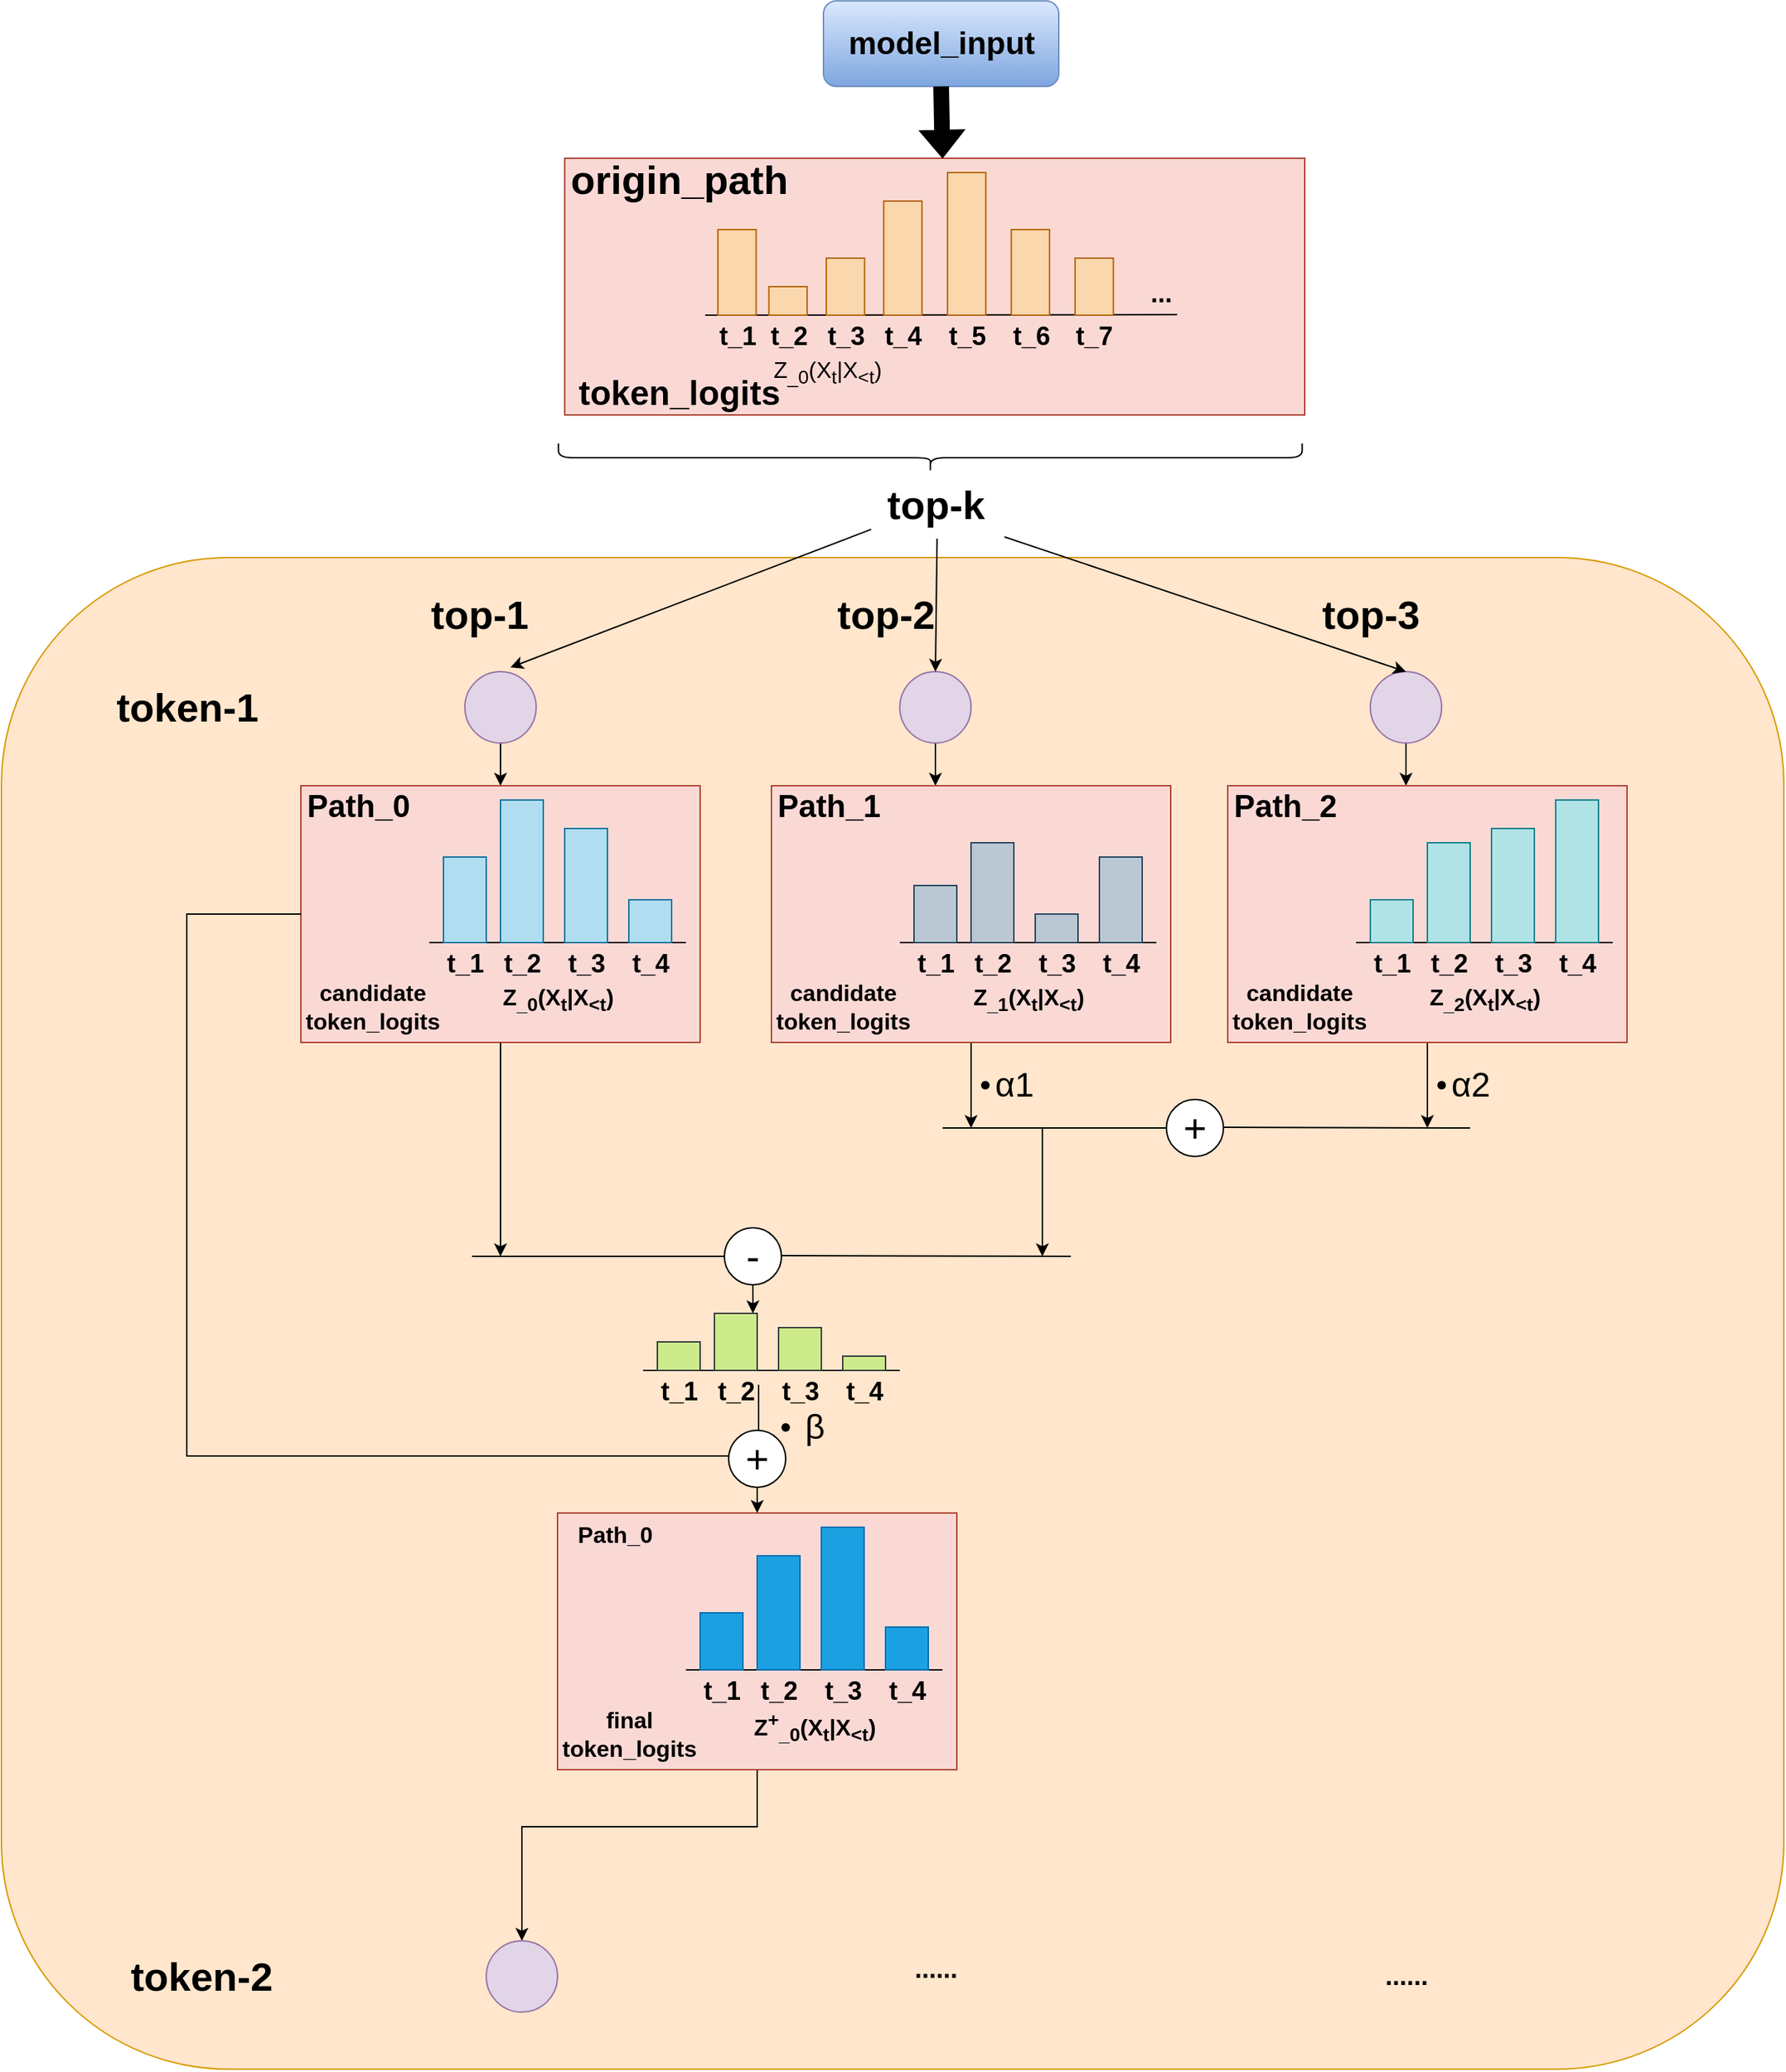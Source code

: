<mxfile version="28.2.5">
  <diagram name="第 1 页" id="mX5azJ5RVqOryZT0z9P2">
    <mxGraphModel dx="2363" dy="1323" grid="1" gridSize="10" guides="1" tooltips="1" connect="1" arrows="1" fold="1" page="1" pageScale="1" pageWidth="827" pageHeight="1169" math="0" shadow="0">
      <root>
        <mxCell id="0" />
        <mxCell id="1" parent="0" />
        <mxCell id="NKk_q9qwWGEqTN7oKwz2-30" value="" style="rounded=1;whiteSpace=wrap;html=1;fillColor=#ffe6cc;strokeColor=#d79b00;" vertex="1" parent="1">
          <mxGeometry x="10" y="400" width="1250" height="1060" as="geometry" />
        </mxCell>
        <mxCell id="NKk_q9qwWGEqTN7oKwz2-157" value="" style="endArrow=classic;html=1;rounded=0;entryX=0.5;entryY=0;entryDx=0;entryDy=0;" edge="1" parent="1" target="NKk_q9qwWGEqTN7oKwz2-158">
          <mxGeometry width="50" height="50" relative="1" as="geometry">
            <mxPoint x="540" y="1240" as="sourcePoint" />
            <mxPoint x="380" y="1360" as="targetPoint" />
            <Array as="points">
              <mxPoint x="540" y="1290" />
              <mxPoint x="375" y="1290" />
              <mxPoint x="375" y="1330" />
            </Array>
          </mxGeometry>
        </mxCell>
        <mxCell id="NKk_q9qwWGEqTN7oKwz2-34" value="" style="edgeStyle=orthogonalEdgeStyle;rounded=0;orthogonalLoop=1;jettySize=auto;html=1;" edge="1" parent="1" source="NKk_q9qwWGEqTN7oKwz2-2" target="NKk_q9qwWGEqTN7oKwz2-31">
          <mxGeometry relative="1" as="geometry" />
        </mxCell>
        <mxCell id="NKk_q9qwWGEqTN7oKwz2-2" value="" style="ellipse;whiteSpace=wrap;html=1;fillColor=#e1d5e7;strokeColor=#9673a6;" vertex="1" parent="1">
          <mxGeometry x="335" y="480" width="50" height="50" as="geometry" />
        </mxCell>
        <mxCell id="NKk_q9qwWGEqTN7oKwz2-35" value="" style="edgeStyle=orthogonalEdgeStyle;rounded=0;orthogonalLoop=1;jettySize=auto;html=1;" edge="1" parent="1" source="NKk_q9qwWGEqTN7oKwz2-16">
          <mxGeometry relative="1" as="geometry">
            <mxPoint x="665" y="560" as="targetPoint" />
          </mxGeometry>
        </mxCell>
        <mxCell id="NKk_q9qwWGEqTN7oKwz2-16" value="" style="ellipse;whiteSpace=wrap;html=1;fillColor=#e1d5e7;strokeColor=#9673a6;" vertex="1" parent="1">
          <mxGeometry x="640" y="480" width="50" height="50" as="geometry" />
        </mxCell>
        <mxCell id="NKk_q9qwWGEqTN7oKwz2-36" value="" style="edgeStyle=orthogonalEdgeStyle;rounded=0;orthogonalLoop=1;jettySize=auto;html=1;" edge="1" parent="1" source="NKk_q9qwWGEqTN7oKwz2-17">
          <mxGeometry relative="1" as="geometry">
            <mxPoint x="995" y="560" as="targetPoint" />
          </mxGeometry>
        </mxCell>
        <mxCell id="NKk_q9qwWGEqTN7oKwz2-17" value="" style="ellipse;whiteSpace=wrap;html=1;fillColor=#e1d5e7;strokeColor=#9673a6;" vertex="1" parent="1">
          <mxGeometry x="970" y="480" width="50" height="50" as="geometry" />
        </mxCell>
        <mxCell id="NKk_q9qwWGEqTN7oKwz2-18" value="" style="shape=curlyBracket;whiteSpace=wrap;html=1;rounded=1;flipH=1;labelPosition=right;verticalLabelPosition=middle;align=left;verticalAlign=middle;rotation=90;" vertex="1" parent="1">
          <mxGeometry x="651.42" y="69.22" width="20" height="521.56" as="geometry" />
        </mxCell>
        <mxCell id="NKk_q9qwWGEqTN7oKwz2-19" value="&lt;font&gt;top-k&lt;/font&gt;" style="text;html=1;align=center;verticalAlign=middle;resizable=0;points=[];autosize=1;strokeColor=none;fillColor=none;fontStyle=1;fontSize=28;" vertex="1" parent="1">
          <mxGeometry x="620" y="338" width="90" height="50" as="geometry" />
        </mxCell>
        <mxCell id="NKk_q9qwWGEqTN7oKwz2-20" value="" style="endArrow=classic;html=1;rounded=0;entryX=0.64;entryY=-0.06;entryDx=0;entryDy=0;entryPerimeter=0;fontStyle=1;fontSize=28;" edge="1" parent="1" source="NKk_q9qwWGEqTN7oKwz2-19" target="NKk_q9qwWGEqTN7oKwz2-2">
          <mxGeometry width="50" height="50" relative="1" as="geometry">
            <mxPoint x="270" y="433" as="sourcePoint" />
            <mxPoint x="320" y="383" as="targetPoint" />
          </mxGeometry>
        </mxCell>
        <mxCell id="NKk_q9qwWGEqTN7oKwz2-21" value="" style="endArrow=classic;html=1;rounded=0;entryX=0.5;entryY=0;entryDx=0;entryDy=0;exitX=0.513;exitY=0.975;exitDx=0;exitDy=0;exitPerimeter=0;fontStyle=1;fontSize=28;" edge="1" parent="1" source="NKk_q9qwWGEqTN7oKwz2-19" target="NKk_q9qwWGEqTN7oKwz2-16">
          <mxGeometry width="50" height="50" relative="1" as="geometry">
            <mxPoint x="570" y="410" as="sourcePoint" />
            <mxPoint x="450" y="484" as="targetPoint" />
          </mxGeometry>
        </mxCell>
        <mxCell id="NKk_q9qwWGEqTN7oKwz2-22" value="" style="endArrow=classic;html=1;rounded=0;entryX=0.5;entryY=0;entryDx=0;entryDy=0;exitX=1.038;exitY=0.95;exitDx=0;exitDy=0;exitPerimeter=0;fontStyle=1;fontSize=28;" edge="1" parent="1" source="NKk_q9qwWGEqTN7oKwz2-19" target="NKk_q9qwWGEqTN7oKwz2-17">
          <mxGeometry width="50" height="50" relative="1" as="geometry">
            <mxPoint x="521" y="390" as="sourcePoint" />
            <mxPoint x="520" y="468" as="targetPoint" />
          </mxGeometry>
        </mxCell>
        <mxCell id="NKk_q9qwWGEqTN7oKwz2-23" value="&lt;font&gt;top-1&lt;/font&gt;" style="text;html=1;align=center;verticalAlign=middle;resizable=0;points=[];autosize=1;strokeColor=none;fillColor=none;fontStyle=1;fontSize=28;" vertex="1" parent="1">
          <mxGeometry x="300" y="415" width="90" height="50" as="geometry" />
        </mxCell>
        <mxCell id="NKk_q9qwWGEqTN7oKwz2-24" value="&lt;font&gt;top-2&lt;/font&gt;" style="text;html=1;align=center;verticalAlign=middle;resizable=0;points=[];autosize=1;strokeColor=none;fillColor=none;fontStyle=1;fontSize=28;" vertex="1" parent="1">
          <mxGeometry x="585" y="415" width="90" height="50" as="geometry" />
        </mxCell>
        <mxCell id="NKk_q9qwWGEqTN7oKwz2-26" value="&lt;font&gt;top-3&lt;/font&gt;" style="text;html=1;align=center;verticalAlign=middle;resizable=0;points=[];autosize=1;strokeColor=none;fillColor=none;fontStyle=1;fontSize=28;" vertex="1" parent="1">
          <mxGeometry x="925" y="415" width="90" height="50" as="geometry" />
        </mxCell>
        <mxCell id="NKk_q9qwWGEqTN7oKwz2-29" value="&lt;font&gt;token-1&lt;/font&gt;" style="text;html=1;align=center;verticalAlign=middle;resizable=0;points=[];autosize=1;strokeColor=none;fillColor=none;fontStyle=1;fontSize=28;" vertex="1" parent="1">
          <mxGeometry x="80" y="480" width="120" height="50" as="geometry" />
        </mxCell>
        <mxCell id="NKk_q9qwWGEqTN7oKwz2-52" value="" style="group" vertex="1" connectable="0" parent="1">
          <mxGeometry x="210" y="560" width="290" height="180" as="geometry" />
        </mxCell>
        <mxCell id="NKk_q9qwWGEqTN7oKwz2-90" style="edgeStyle=orthogonalEdgeStyle;rounded=0;orthogonalLoop=1;jettySize=auto;html=1;exitX=0.5;exitY=1;exitDx=0;exitDy=0;" edge="1" parent="NKk_q9qwWGEqTN7oKwz2-52" source="NKk_q9qwWGEqTN7oKwz2-31">
          <mxGeometry relative="1" as="geometry">
            <mxPoint x="150" y="330" as="targetPoint" />
          </mxGeometry>
        </mxCell>
        <mxCell id="NKk_q9qwWGEqTN7oKwz2-31" value="" style="rounded=0;whiteSpace=wrap;html=1;fillColor=#fad9d5;strokeColor=#ae4132;" vertex="1" parent="NKk_q9qwWGEqTN7oKwz2-52">
          <mxGeometry x="10" width="280" height="180" as="geometry" />
        </mxCell>
        <mxCell id="NKk_q9qwWGEqTN7oKwz2-47" value="&lt;font style=&quot;font-size: 16px;&quot;&gt;&lt;b style=&quot;&quot;&gt;candidate&lt;/b&gt;&lt;/font&gt;&lt;div&gt;&lt;font style=&quot;font-size: 16px;&quot;&gt;&lt;b style=&quot;&quot;&gt;token_logits&lt;/b&gt;&lt;/font&gt;&lt;/div&gt;" style="text;html=1;align=center;verticalAlign=middle;resizable=0;points=[];autosize=1;strokeColor=none;fillColor=none;" vertex="1" parent="NKk_q9qwWGEqTN7oKwz2-52">
          <mxGeometry y="130" width="120" height="50" as="geometry" />
        </mxCell>
        <mxCell id="NKk_q9qwWGEqTN7oKwz2-48" value="&lt;font style=&quot;font-size: 16px;&quot;&gt;&lt;b&gt;Z&lt;sub style=&quot;&quot;&gt;_0&lt;/sub&gt;(X&lt;sub style=&quot;&quot;&gt;t&lt;/sub&gt;|X&lt;sub style=&quot;&quot;&gt;&amp;lt;t&lt;/sub&gt;)&lt;/b&gt;&lt;/font&gt;" style="text;html=1;align=center;verticalAlign=middle;resizable=0;points=[];autosize=1;strokeColor=none;fillColor=none;" vertex="1" parent="NKk_q9qwWGEqTN7oKwz2-52">
          <mxGeometry x="140" y="130" width="100" height="40" as="geometry" />
        </mxCell>
        <mxCell id="NKk_q9qwWGEqTN7oKwz2-51" value="" style="group" vertex="1" connectable="0" parent="NKk_q9qwWGEqTN7oKwz2-52">
          <mxGeometry x="100" y="10" width="180" height="135" as="geometry" />
        </mxCell>
        <mxCell id="NKk_q9qwWGEqTN7oKwz2-37" value="" style="endArrow=none;html=1;rounded=0;movable=1;resizable=1;rotatable=1;deletable=1;editable=1;locked=0;connectable=1;fontSize=18;fontStyle=1" edge="1" parent="NKk_q9qwWGEqTN7oKwz2-51">
          <mxGeometry width="50" height="50" relative="1" as="geometry">
            <mxPoint y="100.03" as="sourcePoint" />
            <mxPoint x="180" y="100" as="targetPoint" />
          </mxGeometry>
        </mxCell>
        <mxCell id="NKk_q9qwWGEqTN7oKwz2-39" value="" style="rounded=0;whiteSpace=wrap;html=1;fillColor=#b1ddf0;strokeColor=#10739e;movable=1;resizable=1;rotatable=1;deletable=1;editable=1;locked=0;connectable=1;" vertex="1" parent="NKk_q9qwWGEqTN7oKwz2-51">
          <mxGeometry x="10" y="40" width="30" height="60" as="geometry" />
        </mxCell>
        <mxCell id="NKk_q9qwWGEqTN7oKwz2-40" value="" style="rounded=0;whiteSpace=wrap;html=1;fillColor=#b1ddf0;strokeColor=#10739e;movable=1;resizable=1;rotatable=1;deletable=1;editable=1;locked=0;connectable=1;" vertex="1" parent="NKk_q9qwWGEqTN7oKwz2-51">
          <mxGeometry x="50" width="30" height="100" as="geometry" />
        </mxCell>
        <mxCell id="NKk_q9qwWGEqTN7oKwz2-41" value="" style="rounded=0;whiteSpace=wrap;html=1;fillColor=#b1ddf0;strokeColor=#10739e;movable=1;resizable=1;rotatable=1;deletable=1;editable=1;locked=0;connectable=1;" vertex="1" parent="NKk_q9qwWGEqTN7oKwz2-51">
          <mxGeometry x="95" y="20" width="30" height="80" as="geometry" />
        </mxCell>
        <mxCell id="NKk_q9qwWGEqTN7oKwz2-42" value="" style="rounded=0;whiteSpace=wrap;html=1;fillColor=#b1ddf0;strokeColor=#10739e;movable=1;resizable=1;rotatable=1;deletable=1;editable=1;locked=0;connectable=1;fontSize=18;fontStyle=1" vertex="1" parent="NKk_q9qwWGEqTN7oKwz2-51">
          <mxGeometry x="140" y="70" width="30" height="30" as="geometry" />
        </mxCell>
        <mxCell id="NKk_q9qwWGEqTN7oKwz2-43" value="t_1" style="text;html=1;align=center;verticalAlign=middle;resizable=1;points=[];autosize=1;strokeColor=none;fillColor=none;movable=1;rotatable=1;deletable=1;editable=1;locked=0;connectable=1;fontSize=18;fontStyle=1" vertex="1" parent="NKk_q9qwWGEqTN7oKwz2-51">
          <mxGeometry y="95" width="50" height="40" as="geometry" />
        </mxCell>
        <mxCell id="NKk_q9qwWGEqTN7oKwz2-44" value="t_2" style="text;html=1;align=center;verticalAlign=middle;resizable=1;points=[];autosize=1;strokeColor=none;fillColor=none;movable=1;rotatable=1;deletable=1;editable=1;locked=0;connectable=1;fontSize=18;fontStyle=1" vertex="1" parent="NKk_q9qwWGEqTN7oKwz2-51">
          <mxGeometry x="40" y="95" width="50" height="40" as="geometry" />
        </mxCell>
        <mxCell id="NKk_q9qwWGEqTN7oKwz2-45" value="t_3" style="text;html=1;align=center;verticalAlign=middle;resizable=1;points=[];autosize=1;strokeColor=none;fillColor=none;movable=1;rotatable=1;deletable=1;editable=1;locked=0;connectable=1;fontSize=18;fontStyle=1" vertex="1" parent="NKk_q9qwWGEqTN7oKwz2-51">
          <mxGeometry x="85" y="95" width="50" height="40" as="geometry" />
        </mxCell>
        <mxCell id="NKk_q9qwWGEqTN7oKwz2-46" value="t_4" style="text;html=1;align=center;verticalAlign=middle;resizable=1;points=[];autosize=1;strokeColor=none;fillColor=none;movable=1;rotatable=1;deletable=1;editable=1;locked=0;connectable=1;fontSize=18;fontStyle=1" vertex="1" parent="NKk_q9qwWGEqTN7oKwz2-51">
          <mxGeometry x="130" y="95" width="50" height="40" as="geometry" />
        </mxCell>
        <mxCell id="NKk_q9qwWGEqTN7oKwz2-81" value="&lt;b&gt;&lt;font&gt;Path_0&lt;/font&gt;&lt;/b&gt;" style="text;html=1;align=center;verticalAlign=middle;resizable=0;points=[];autosize=1;strokeColor=none;fillColor=none;fontSize=22;" vertex="1" parent="NKk_q9qwWGEqTN7oKwz2-52">
          <mxGeometry y="-5" width="100" height="40" as="geometry" />
        </mxCell>
        <mxCell id="NKk_q9qwWGEqTN7oKwz2-53" value="" style="group" vertex="1" connectable="0" parent="1">
          <mxGeometry x="540" y="560" width="290" height="180" as="geometry" />
        </mxCell>
        <mxCell id="NKk_q9qwWGEqTN7oKwz2-88" style="edgeStyle=orthogonalEdgeStyle;rounded=0;orthogonalLoop=1;jettySize=auto;html=1;exitX=0.5;exitY=1;exitDx=0;exitDy=0;" edge="1" parent="NKk_q9qwWGEqTN7oKwz2-53" source="NKk_q9qwWGEqTN7oKwz2-54">
          <mxGeometry relative="1" as="geometry">
            <mxPoint x="150" y="240" as="targetPoint" />
          </mxGeometry>
        </mxCell>
        <mxCell id="NKk_q9qwWGEqTN7oKwz2-54" value="" style="rounded=0;whiteSpace=wrap;html=1;fillColor=#fad9d5;strokeColor=#ae4132;" vertex="1" parent="NKk_q9qwWGEqTN7oKwz2-53">
          <mxGeometry x="10" width="280" height="180" as="geometry" />
        </mxCell>
        <mxCell id="NKk_q9qwWGEqTN7oKwz2-55" value="&lt;font style=&quot;font-size: 16px;&quot;&gt;&lt;b style=&quot;&quot;&gt;candidate&lt;/b&gt;&lt;/font&gt;&lt;div&gt;&lt;font style=&quot;font-size: 16px;&quot;&gt;&lt;b style=&quot;&quot;&gt;token_logits&lt;/b&gt;&lt;/font&gt;&lt;/div&gt;" style="text;html=1;align=center;verticalAlign=middle;resizable=0;points=[];autosize=1;strokeColor=none;fillColor=none;" vertex="1" parent="NKk_q9qwWGEqTN7oKwz2-53">
          <mxGeometry y="130" width="120" height="50" as="geometry" />
        </mxCell>
        <mxCell id="NKk_q9qwWGEqTN7oKwz2-56" value="&lt;font style=&quot;font-size: 16px;&quot;&gt;&lt;b&gt;Z&lt;sub style=&quot;&quot;&gt;_1&lt;/sub&gt;(X&lt;sub style=&quot;&quot;&gt;t&lt;/sub&gt;|X&lt;sub style=&quot;&quot;&gt;&amp;lt;t&lt;/sub&gt;)&lt;/b&gt;&lt;/font&gt;" style="text;html=1;align=center;verticalAlign=middle;resizable=0;points=[];autosize=1;strokeColor=none;fillColor=none;" vertex="1" parent="NKk_q9qwWGEqTN7oKwz2-53">
          <mxGeometry x="140" y="130" width="100" height="40" as="geometry" />
        </mxCell>
        <mxCell id="NKk_q9qwWGEqTN7oKwz2-57" value="" style="group" vertex="1" connectable="0" parent="NKk_q9qwWGEqTN7oKwz2-53">
          <mxGeometry x="100" y="10" width="180" height="135" as="geometry" />
        </mxCell>
        <mxCell id="NKk_q9qwWGEqTN7oKwz2-58" value="" style="endArrow=none;html=1;rounded=0;movable=1;resizable=1;rotatable=1;deletable=1;editable=1;locked=0;connectable=1;fontSize=18;fontStyle=1" edge="1" parent="NKk_q9qwWGEqTN7oKwz2-57">
          <mxGeometry width="50" height="50" relative="1" as="geometry">
            <mxPoint y="100.03" as="sourcePoint" />
            <mxPoint x="180" y="100" as="targetPoint" />
          </mxGeometry>
        </mxCell>
        <mxCell id="NKk_q9qwWGEqTN7oKwz2-59" value="" style="rounded=0;whiteSpace=wrap;html=1;fillColor=#bac8d3;strokeColor=#23445d;movable=1;resizable=1;rotatable=1;deletable=1;editable=1;locked=0;connectable=1;fontSize=18;fontStyle=1" vertex="1" parent="NKk_q9qwWGEqTN7oKwz2-57">
          <mxGeometry x="10" y="60" width="30" height="40" as="geometry" />
        </mxCell>
        <mxCell id="NKk_q9qwWGEqTN7oKwz2-60" value="" style="rounded=0;whiteSpace=wrap;html=1;fillColor=#bac8d3;strokeColor=#23445d;movable=1;resizable=1;rotatable=1;deletable=1;editable=1;locked=0;connectable=1;" vertex="1" parent="NKk_q9qwWGEqTN7oKwz2-57">
          <mxGeometry x="50" y="30" width="30" height="70" as="geometry" />
        </mxCell>
        <mxCell id="NKk_q9qwWGEqTN7oKwz2-61" value="" style="rounded=0;whiteSpace=wrap;html=1;fillColor=#bac8d3;strokeColor=#23445d;movable=1;resizable=1;rotatable=1;deletable=1;editable=1;locked=0;connectable=1;fontSize=18;fontStyle=1" vertex="1" parent="NKk_q9qwWGEqTN7oKwz2-57">
          <mxGeometry x="95" y="80" width="30" height="20" as="geometry" />
        </mxCell>
        <mxCell id="NKk_q9qwWGEqTN7oKwz2-62" value="" style="rounded=0;whiteSpace=wrap;html=1;fillColor=#bac8d3;strokeColor=#23445d;movable=1;resizable=1;rotatable=1;deletable=1;editable=1;locked=0;connectable=1;" vertex="1" parent="NKk_q9qwWGEqTN7oKwz2-57">
          <mxGeometry x="140" y="40" width="30" height="60" as="geometry" />
        </mxCell>
        <mxCell id="NKk_q9qwWGEqTN7oKwz2-63" value="t_1" style="text;html=1;align=center;verticalAlign=middle;resizable=1;points=[];autosize=1;strokeColor=none;fillColor=none;movable=1;rotatable=1;deletable=1;editable=1;locked=0;connectable=1;fontSize=18;fontStyle=1" vertex="1" parent="NKk_q9qwWGEqTN7oKwz2-57">
          <mxGeometry y="95" width="50" height="40" as="geometry" />
        </mxCell>
        <mxCell id="NKk_q9qwWGEqTN7oKwz2-64" value="t_2" style="text;html=1;align=center;verticalAlign=middle;resizable=1;points=[];autosize=1;strokeColor=none;fillColor=none;movable=1;rotatable=1;deletable=1;editable=1;locked=0;connectable=1;fontSize=18;fontStyle=1" vertex="1" parent="NKk_q9qwWGEqTN7oKwz2-57">
          <mxGeometry x="40" y="95" width="50" height="40" as="geometry" />
        </mxCell>
        <mxCell id="NKk_q9qwWGEqTN7oKwz2-65" value="t_3" style="text;html=1;align=center;verticalAlign=middle;resizable=1;points=[];autosize=1;strokeColor=none;fillColor=none;movable=1;rotatable=1;deletable=1;editable=1;locked=0;connectable=1;fontSize=18;fontStyle=1" vertex="1" parent="NKk_q9qwWGEqTN7oKwz2-57">
          <mxGeometry x="85" y="95" width="50" height="40" as="geometry" />
        </mxCell>
        <mxCell id="NKk_q9qwWGEqTN7oKwz2-66" value="t_4" style="text;html=1;align=center;verticalAlign=middle;resizable=1;points=[];autosize=1;strokeColor=none;fillColor=none;movable=1;rotatable=1;deletable=1;editable=1;locked=0;connectable=1;fontSize=18;fontStyle=1" vertex="1" parent="NKk_q9qwWGEqTN7oKwz2-57">
          <mxGeometry x="130" y="95" width="50" height="40" as="geometry" />
        </mxCell>
        <mxCell id="NKk_q9qwWGEqTN7oKwz2-82" value="&lt;span&gt;&lt;b&gt;Path_1&lt;/b&gt;&lt;/span&gt;" style="text;html=1;align=center;verticalAlign=middle;resizable=0;points=[];autosize=1;strokeColor=none;fillColor=none;fontSize=22;" vertex="1" parent="NKk_q9qwWGEqTN7oKwz2-53">
          <mxGeometry y="-5" width="100" height="40" as="geometry" />
        </mxCell>
        <mxCell id="NKk_q9qwWGEqTN7oKwz2-67" value="" style="group" vertex="1" connectable="0" parent="1">
          <mxGeometry x="860" y="560" width="290" height="180" as="geometry" />
        </mxCell>
        <mxCell id="NKk_q9qwWGEqTN7oKwz2-89" style="edgeStyle=orthogonalEdgeStyle;rounded=0;orthogonalLoop=1;jettySize=auto;html=1;exitX=0.5;exitY=1;exitDx=0;exitDy=0;" edge="1" parent="NKk_q9qwWGEqTN7oKwz2-67" source="NKk_q9qwWGEqTN7oKwz2-68">
          <mxGeometry relative="1" as="geometry">
            <mxPoint x="150" y="240" as="targetPoint" />
          </mxGeometry>
        </mxCell>
        <mxCell id="NKk_q9qwWGEqTN7oKwz2-68" value="" style="rounded=0;whiteSpace=wrap;html=1;fillColor=#fad9d5;strokeColor=#ae4132;" vertex="1" parent="NKk_q9qwWGEqTN7oKwz2-67">
          <mxGeometry x="10" width="280" height="180" as="geometry" />
        </mxCell>
        <mxCell id="NKk_q9qwWGEqTN7oKwz2-69" value="&lt;font style=&quot;font-size: 16px;&quot;&gt;&lt;b style=&quot;&quot;&gt;candidate&lt;/b&gt;&lt;/font&gt;&lt;div&gt;&lt;font style=&quot;font-size: 16px;&quot;&gt;&lt;b style=&quot;&quot;&gt;token_logits&lt;/b&gt;&lt;/font&gt;&lt;/div&gt;" style="text;html=1;align=center;verticalAlign=middle;resizable=0;points=[];autosize=1;strokeColor=none;fillColor=none;" vertex="1" parent="NKk_q9qwWGEqTN7oKwz2-67">
          <mxGeometry y="130" width="120" height="50" as="geometry" />
        </mxCell>
        <mxCell id="NKk_q9qwWGEqTN7oKwz2-70" value="&lt;font style=&quot;font-size: 16px;&quot;&gt;&lt;b&gt;Z&lt;sub style=&quot;&quot;&gt;_2&lt;/sub&gt;(X&lt;sub style=&quot;&quot;&gt;t&lt;/sub&gt;|X&lt;sub style=&quot;&quot;&gt;&amp;lt;t&lt;/sub&gt;)&lt;/b&gt;&lt;/font&gt;" style="text;html=1;align=center;verticalAlign=middle;resizable=0;points=[];autosize=1;strokeColor=none;fillColor=none;" vertex="1" parent="NKk_q9qwWGEqTN7oKwz2-67">
          <mxGeometry x="140" y="130" width="100" height="40" as="geometry" />
        </mxCell>
        <mxCell id="NKk_q9qwWGEqTN7oKwz2-71" value="" style="group" vertex="1" connectable="0" parent="NKk_q9qwWGEqTN7oKwz2-67">
          <mxGeometry x="100" y="10" width="180" height="135" as="geometry" />
        </mxCell>
        <mxCell id="NKk_q9qwWGEqTN7oKwz2-72" value="" style="endArrow=none;html=1;rounded=0;movable=1;resizable=1;rotatable=1;deletable=1;editable=1;locked=0;connectable=1;fontSize=18;fontStyle=1" edge="1" parent="NKk_q9qwWGEqTN7oKwz2-71">
          <mxGeometry width="50" height="50" relative="1" as="geometry">
            <mxPoint y="100.03" as="sourcePoint" />
            <mxPoint x="180" y="100" as="targetPoint" />
          </mxGeometry>
        </mxCell>
        <mxCell id="NKk_q9qwWGEqTN7oKwz2-73" value="" style="rounded=0;whiteSpace=wrap;html=1;fillColor=#b0e3e6;strokeColor=#0e8088;movable=1;resizable=1;rotatable=1;deletable=1;editable=1;locked=0;connectable=1;fontSize=18;fontStyle=1" vertex="1" parent="NKk_q9qwWGEqTN7oKwz2-71">
          <mxGeometry x="10" y="70" width="30" height="30" as="geometry" />
        </mxCell>
        <mxCell id="NKk_q9qwWGEqTN7oKwz2-74" value="" style="rounded=0;whiteSpace=wrap;html=1;fillColor=#b0e3e6;strokeColor=#0e8088;movable=1;resizable=1;rotatable=1;deletable=1;editable=1;locked=0;connectable=1;" vertex="1" parent="NKk_q9qwWGEqTN7oKwz2-71">
          <mxGeometry x="50" y="30" width="30" height="70" as="geometry" />
        </mxCell>
        <mxCell id="NKk_q9qwWGEqTN7oKwz2-75" value="" style="rounded=0;whiteSpace=wrap;html=1;fillColor=#b0e3e6;strokeColor=#0e8088;movable=1;resizable=1;rotatable=1;deletable=1;editable=1;locked=0;connectable=1;" vertex="1" parent="NKk_q9qwWGEqTN7oKwz2-71">
          <mxGeometry x="95" y="20" width="30" height="80" as="geometry" />
        </mxCell>
        <mxCell id="NKk_q9qwWGEqTN7oKwz2-76" value="" style="rounded=0;whiteSpace=wrap;html=1;fillColor=#b0e3e6;strokeColor=#0e8088;movable=1;resizable=1;rotatable=1;deletable=1;editable=1;locked=0;connectable=1;" vertex="1" parent="NKk_q9qwWGEqTN7oKwz2-71">
          <mxGeometry x="140" width="30" height="100" as="geometry" />
        </mxCell>
        <mxCell id="NKk_q9qwWGEqTN7oKwz2-77" value="t_1" style="text;html=1;align=center;verticalAlign=middle;resizable=1;points=[];autosize=1;strokeColor=none;fillColor=none;movable=1;rotatable=1;deletable=1;editable=1;locked=0;connectable=1;fontSize=18;fontStyle=1" vertex="1" parent="NKk_q9qwWGEqTN7oKwz2-71">
          <mxGeometry y="95" width="50" height="40" as="geometry" />
        </mxCell>
        <mxCell id="NKk_q9qwWGEqTN7oKwz2-78" value="t_2" style="text;html=1;align=center;verticalAlign=middle;resizable=1;points=[];autosize=1;strokeColor=none;fillColor=none;movable=1;rotatable=1;deletable=1;editable=1;locked=0;connectable=1;fontSize=18;fontStyle=1" vertex="1" parent="NKk_q9qwWGEqTN7oKwz2-71">
          <mxGeometry x="40" y="95" width="50" height="40" as="geometry" />
        </mxCell>
        <mxCell id="NKk_q9qwWGEqTN7oKwz2-79" value="t_3" style="text;html=1;align=center;verticalAlign=middle;resizable=1;points=[];autosize=1;strokeColor=none;fillColor=none;movable=1;rotatable=1;deletable=1;editable=1;locked=0;connectable=1;fontSize=18;fontStyle=1" vertex="1" parent="NKk_q9qwWGEqTN7oKwz2-71">
          <mxGeometry x="85" y="95" width="50" height="40" as="geometry" />
        </mxCell>
        <mxCell id="NKk_q9qwWGEqTN7oKwz2-80" value="t_4" style="text;html=1;align=center;verticalAlign=middle;resizable=1;points=[];autosize=1;strokeColor=none;fillColor=none;movable=1;rotatable=1;deletable=1;editable=1;locked=0;connectable=1;fontSize=18;fontStyle=1" vertex="1" parent="NKk_q9qwWGEqTN7oKwz2-71">
          <mxGeometry x="130" y="95" width="50" height="40" as="geometry" />
        </mxCell>
        <mxCell id="NKk_q9qwWGEqTN7oKwz2-83" value="&lt;span&gt;&lt;b&gt;Path_2&lt;/b&gt;&lt;/span&gt;" style="text;html=1;align=center;verticalAlign=middle;resizable=0;points=[];autosize=1;strokeColor=none;fillColor=none;fontSize=22;" vertex="1" parent="NKk_q9qwWGEqTN7oKwz2-67">
          <mxGeometry y="-5" width="100" height="40" as="geometry" />
        </mxCell>
        <mxCell id="NKk_q9qwWGEqTN7oKwz2-93" value="" style="group" vertex="1" connectable="0" parent="1">
          <mxGeometry x="690" y="750" width="55" height="40" as="geometry" />
        </mxCell>
        <mxCell id="NKk_q9qwWGEqTN7oKwz2-91" value="" style="shape=waypoint;sketch=0;fillStyle=solid;size=6;pointerEvents=1;points=[];fillColor=none;resizable=0;rotatable=0;perimeter=centerPerimeter;snapToPoint=1;" vertex="1" parent="NKk_q9qwWGEqTN7oKwz2-93">
          <mxGeometry y="10" width="20" height="20" as="geometry" />
        </mxCell>
        <mxCell id="NKk_q9qwWGEqTN7oKwz2-92" value="&lt;span style=&quot;font-size: 24px;&quot;&gt;α1&lt;/span&gt;" style="text;html=1;align=center;verticalAlign=middle;resizable=0;points=[];autosize=1;strokeColor=none;fillColor=none;" vertex="1" parent="NKk_q9qwWGEqTN7oKwz2-93">
          <mxGeometry x="5" width="50" height="40" as="geometry" />
        </mxCell>
        <mxCell id="NKk_q9qwWGEqTN7oKwz2-94" value="" style="group" vertex="1" connectable="0" parent="1">
          <mxGeometry x="1010" y="750" width="55" height="40" as="geometry" />
        </mxCell>
        <mxCell id="NKk_q9qwWGEqTN7oKwz2-95" value="" style="shape=waypoint;sketch=0;fillStyle=solid;size=6;pointerEvents=1;points=[];fillColor=none;resizable=0;rotatable=0;perimeter=centerPerimeter;snapToPoint=1;" vertex="1" parent="NKk_q9qwWGEqTN7oKwz2-94">
          <mxGeometry y="10" width="20" height="20" as="geometry" />
        </mxCell>
        <mxCell id="NKk_q9qwWGEqTN7oKwz2-96" value="&lt;span style=&quot;font-size: 24px;&quot;&gt;α2&lt;/span&gt;" style="text;html=1;align=center;verticalAlign=middle;resizable=0;points=[];autosize=1;strokeColor=none;fillColor=none;" vertex="1" parent="NKk_q9qwWGEqTN7oKwz2-94">
          <mxGeometry x="5" width="50" height="40" as="geometry" />
        </mxCell>
        <mxCell id="NKk_q9qwWGEqTN7oKwz2-100" value="" style="group" vertex="1" connectable="0" parent="1">
          <mxGeometry x="670" y="780" width="370" height="40" as="geometry" />
        </mxCell>
        <mxCell id="NKk_q9qwWGEqTN7oKwz2-84" value="" style="endArrow=none;html=1;rounded=0;" edge="1" parent="NKk_q9qwWGEqTN7oKwz2-100" target="NKk_q9qwWGEqTN7oKwz2-85">
          <mxGeometry width="50" height="50" relative="1" as="geometry">
            <mxPoint y="20" as="sourcePoint" />
            <mxPoint x="150" y="20" as="targetPoint" />
          </mxGeometry>
        </mxCell>
        <mxCell id="NKk_q9qwWGEqTN7oKwz2-85" value="&lt;font style=&quot;font-size: 28px;&quot;&gt;+&lt;/font&gt;" style="ellipse;whiteSpace=wrap;html=1;" vertex="1" parent="NKk_q9qwWGEqTN7oKwz2-100">
          <mxGeometry x="157" width="40" height="40" as="geometry" />
        </mxCell>
        <mxCell id="NKk_q9qwWGEqTN7oKwz2-86" value="" style="endArrow=none;html=1;rounded=0;" edge="1" parent="NKk_q9qwWGEqTN7oKwz2-100">
          <mxGeometry width="50" height="50" relative="1" as="geometry">
            <mxPoint x="197" y="19.5" as="sourcePoint" />
            <mxPoint x="370" y="20" as="targetPoint" />
          </mxGeometry>
        </mxCell>
        <mxCell id="NKk_q9qwWGEqTN7oKwz2-101" value="" style="group" vertex="1" connectable="0" parent="1">
          <mxGeometry x="360" y="870" width="370" height="40" as="geometry" />
        </mxCell>
        <mxCell id="NKk_q9qwWGEqTN7oKwz2-102" value="" style="endArrow=none;html=1;rounded=0;" edge="1" parent="NKk_q9qwWGEqTN7oKwz2-101" target="NKk_q9qwWGEqTN7oKwz2-103">
          <mxGeometry width="50" height="50" relative="1" as="geometry">
            <mxPoint x="-20" y="20" as="sourcePoint" />
            <mxPoint x="150" y="20" as="targetPoint" />
          </mxGeometry>
        </mxCell>
        <mxCell id="NKk_q9qwWGEqTN7oKwz2-103" value="&lt;font style=&quot;font-size: 28px;&quot;&gt;-&lt;/font&gt;" style="ellipse;whiteSpace=wrap;html=1;" vertex="1" parent="NKk_q9qwWGEqTN7oKwz2-101">
          <mxGeometry x="157" width="40" height="40" as="geometry" />
        </mxCell>
        <mxCell id="NKk_q9qwWGEqTN7oKwz2-104" value="" style="endArrow=none;html=1;rounded=0;" edge="1" parent="NKk_q9qwWGEqTN7oKwz2-101">
          <mxGeometry width="50" height="50" relative="1" as="geometry">
            <mxPoint x="197" y="19.5" as="sourcePoint" />
            <mxPoint x="400" y="20" as="targetPoint" />
          </mxGeometry>
        </mxCell>
        <mxCell id="NKk_q9qwWGEqTN7oKwz2-105" value="" style="endArrow=classic;html=1;rounded=0;" edge="1" parent="1">
          <mxGeometry width="50" height="50" relative="1" as="geometry">
            <mxPoint x="740" y="800" as="sourcePoint" />
            <mxPoint x="740" y="890" as="targetPoint" />
          </mxGeometry>
        </mxCell>
        <mxCell id="NKk_q9qwWGEqTN7oKwz2-106" value="" style="group" vertex="1" connectable="0" parent="1">
          <mxGeometry x="445" y="930" width="195" height="130" as="geometry" />
        </mxCell>
        <mxCell id="NKk_q9qwWGEqTN7oKwz2-107" value="" style="endArrow=none;html=1;rounded=0;movable=1;resizable=1;rotatable=1;deletable=1;editable=1;locked=0;connectable=1;fontSize=18;fontStyle=1" edge="1" parent="NKk_q9qwWGEqTN7oKwz2-106">
          <mxGeometry width="50" height="50" relative="1" as="geometry">
            <mxPoint x="15" y="40.03" as="sourcePoint" />
            <mxPoint x="195" y="40" as="targetPoint" />
          </mxGeometry>
        </mxCell>
        <mxCell id="NKk_q9qwWGEqTN7oKwz2-108" value="" style="rounded=0;whiteSpace=wrap;html=1;fillColor=#cdeb8b;strokeColor=#36393d;movable=1;resizable=1;rotatable=1;deletable=1;editable=1;locked=0;connectable=1;fontSize=18;fontStyle=1" vertex="1" parent="NKk_q9qwWGEqTN7oKwz2-106">
          <mxGeometry x="25" y="20" width="30" height="20" as="geometry" />
        </mxCell>
        <mxCell id="NKk_q9qwWGEqTN7oKwz2-109" value="" style="rounded=0;whiteSpace=wrap;html=1;fillColor=#cdeb8b;strokeColor=#36393d;movable=1;resizable=1;rotatable=1;deletable=1;editable=1;locked=0;connectable=1;fontSize=18;fontStyle=1" vertex="1" parent="NKk_q9qwWGEqTN7oKwz2-106">
          <mxGeometry x="65" width="30" height="40" as="geometry" />
        </mxCell>
        <mxCell id="NKk_q9qwWGEqTN7oKwz2-110" value="" style="rounded=0;whiteSpace=wrap;html=1;fillColor=#cdeb8b;strokeColor=#36393d;movable=1;resizable=1;rotatable=1;deletable=1;editable=1;locked=0;connectable=1;fontSize=18;fontStyle=1" vertex="1" parent="NKk_q9qwWGEqTN7oKwz2-106">
          <mxGeometry x="110" y="10" width="30" height="30" as="geometry" />
        </mxCell>
        <mxCell id="NKk_q9qwWGEqTN7oKwz2-111" value="" style="rounded=0;whiteSpace=wrap;html=1;fillColor=#cdeb8b;strokeColor=#36393d;movable=1;resizable=1;rotatable=1;deletable=1;editable=1;locked=0;connectable=1;fontSize=18;fontStyle=1" vertex="1" parent="NKk_q9qwWGEqTN7oKwz2-106">
          <mxGeometry x="155" y="30" width="30" height="10" as="geometry" />
        </mxCell>
        <mxCell id="NKk_q9qwWGEqTN7oKwz2-112" value="t_1" style="text;html=1;align=center;verticalAlign=middle;resizable=1;points=[];autosize=1;strokeColor=none;fillColor=none;movable=1;rotatable=1;deletable=1;editable=1;locked=0;connectable=1;fontSize=18;fontStyle=1" vertex="1" parent="NKk_q9qwWGEqTN7oKwz2-106">
          <mxGeometry x="15" y="35" width="50" height="40" as="geometry" />
        </mxCell>
        <mxCell id="NKk_q9qwWGEqTN7oKwz2-113" value="t_2" style="text;html=1;align=center;verticalAlign=middle;resizable=1;points=[];autosize=1;strokeColor=none;fillColor=none;movable=1;rotatable=1;deletable=1;editable=1;locked=0;connectable=1;fontSize=18;fontStyle=1" vertex="1" parent="NKk_q9qwWGEqTN7oKwz2-106">
          <mxGeometry x="55" y="35" width="50" height="40" as="geometry" />
        </mxCell>
        <mxCell id="NKk_q9qwWGEqTN7oKwz2-114" value="t_3" style="text;html=1;align=center;verticalAlign=middle;resizable=1;points=[];autosize=1;strokeColor=none;fillColor=none;movable=1;rotatable=1;deletable=1;editable=1;locked=0;connectable=1;fontSize=18;fontStyle=1" vertex="1" parent="NKk_q9qwWGEqTN7oKwz2-106">
          <mxGeometry x="100" y="35" width="50" height="40" as="geometry" />
        </mxCell>
        <mxCell id="NKk_q9qwWGEqTN7oKwz2-115" value="t_4" style="text;html=1;align=center;verticalAlign=middle;resizable=1;points=[];autosize=1;strokeColor=none;fillColor=none;movable=1;rotatable=1;deletable=1;editable=1;locked=0;connectable=1;fontSize=18;fontStyle=1" vertex="1" parent="NKk_q9qwWGEqTN7oKwz2-106">
          <mxGeometry x="145" y="35" width="50" height="40" as="geometry" />
        </mxCell>
        <mxCell id="NKk_q9qwWGEqTN7oKwz2-137" value="" style="group" vertex="1" connectable="0" parent="NKk_q9qwWGEqTN7oKwz2-106">
          <mxGeometry x="105" y="60" width="55" height="40" as="geometry" />
        </mxCell>
        <mxCell id="NKk_q9qwWGEqTN7oKwz2-138" value="" style="shape=waypoint;sketch=0;fillStyle=solid;size=6;pointerEvents=1;points=[];fillColor=none;resizable=0;rotatable=0;perimeter=centerPerimeter;snapToPoint=1;" vertex="1" parent="NKk_q9qwWGEqTN7oKwz2-137">
          <mxGeometry y="10" width="20" height="20" as="geometry" />
        </mxCell>
        <mxCell id="NKk_q9qwWGEqTN7oKwz2-139" value="&lt;span style=&quot;font-size: 24px;&quot;&gt;β&lt;/span&gt;" style="text;html=1;align=center;verticalAlign=middle;resizable=0;points=[];autosize=1;strokeColor=none;fillColor=none;" vertex="1" parent="NKk_q9qwWGEqTN7oKwz2-137">
          <mxGeometry x="10" width="40" height="40" as="geometry" />
        </mxCell>
        <mxCell id="NKk_q9qwWGEqTN7oKwz2-141" style="edgeStyle=orthogonalEdgeStyle;rounded=0;orthogonalLoop=1;jettySize=auto;html=1;exitX=0.5;exitY=1;exitDx=0;exitDy=0;" edge="1" parent="NKk_q9qwWGEqTN7oKwz2-106" source="NKk_q9qwWGEqTN7oKwz2-140">
          <mxGeometry relative="1" as="geometry">
            <mxPoint x="95" y="140" as="targetPoint" />
          </mxGeometry>
        </mxCell>
        <mxCell id="NKk_q9qwWGEqTN7oKwz2-140" value="&lt;font style=&quot;font-size: 28px;&quot;&gt;+&lt;/font&gt;" style="ellipse;whiteSpace=wrap;html=1;" vertex="1" parent="NKk_q9qwWGEqTN7oKwz2-106">
          <mxGeometry x="75" y="82" width="40" height="40" as="geometry" />
        </mxCell>
        <mxCell id="NKk_q9qwWGEqTN7oKwz2-118" value="" style="endArrow=none;html=1;rounded=0;entryX=0.9;entryY=0.6;entryDx=0;entryDy=0;entryPerimeter=0;" edge="1" parent="NKk_q9qwWGEqTN7oKwz2-106">
          <mxGeometry width="50" height="50" relative="1" as="geometry">
            <mxPoint x="96" y="82" as="sourcePoint" />
            <mxPoint x="96" y="50" as="targetPoint" />
          </mxGeometry>
        </mxCell>
        <mxCell id="NKk_q9qwWGEqTN7oKwz2-117" value="" style="endArrow=classic;html=1;rounded=0;exitX=0.5;exitY=1;exitDx=0;exitDy=0;" edge="1" parent="1" source="NKk_q9qwWGEqTN7oKwz2-103">
          <mxGeometry width="50" height="50" relative="1" as="geometry">
            <mxPoint x="530" y="940" as="sourcePoint" />
            <mxPoint x="537" y="930" as="targetPoint" />
          </mxGeometry>
        </mxCell>
        <mxCell id="NKk_q9qwWGEqTN7oKwz2-119" value="" style="group" vertex="1" connectable="0" parent="1">
          <mxGeometry x="390" y="1070" width="290" height="180" as="geometry" />
        </mxCell>
        <mxCell id="NKk_q9qwWGEqTN7oKwz2-121" value="" style="rounded=0;whiteSpace=wrap;html=1;fillColor=#fad9d5;strokeColor=#ae4132;" vertex="1" parent="NKk_q9qwWGEqTN7oKwz2-119">
          <mxGeometry x="10" width="280" height="180" as="geometry" />
        </mxCell>
        <mxCell id="NKk_q9qwWGEqTN7oKwz2-122" value="&lt;font style=&quot;font-size: 16px;&quot;&gt;&lt;b style=&quot;&quot;&gt;final&lt;/b&gt;&lt;/font&gt;&lt;div&gt;&lt;font style=&quot;font-size: 16px;&quot;&gt;&lt;b style=&quot;&quot;&gt;token_logits&lt;/b&gt;&lt;/font&gt;&lt;/div&gt;" style="text;html=1;align=center;verticalAlign=middle;resizable=0;points=[];autosize=1;strokeColor=none;fillColor=none;" vertex="1" parent="NKk_q9qwWGEqTN7oKwz2-119">
          <mxGeometry y="130" width="120" height="50" as="geometry" />
        </mxCell>
        <mxCell id="NKk_q9qwWGEqTN7oKwz2-123" value="&lt;font style=&quot;font-size: 16px;&quot;&gt;&lt;b&gt;Z&lt;sup&gt;+&lt;/sup&gt;&lt;sub style=&quot;&quot;&gt;_0&lt;/sub&gt;(X&lt;sub style=&quot;&quot;&gt;t&lt;/sub&gt;|X&lt;sub style=&quot;&quot;&gt;&amp;lt;t&lt;/sub&gt;)&lt;/b&gt;&lt;/font&gt;" style="text;html=1;align=center;verticalAlign=middle;resizable=0;points=[];autosize=1;strokeColor=none;fillColor=none;" vertex="1" parent="NKk_q9qwWGEqTN7oKwz2-119">
          <mxGeometry x="135" y="130" width="110" height="40" as="geometry" />
        </mxCell>
        <mxCell id="NKk_q9qwWGEqTN7oKwz2-124" value="" style="group" vertex="1" connectable="0" parent="NKk_q9qwWGEqTN7oKwz2-119">
          <mxGeometry x="100" y="10" width="180" height="135" as="geometry" />
        </mxCell>
        <mxCell id="NKk_q9qwWGEqTN7oKwz2-125" value="" style="endArrow=none;html=1;rounded=0;movable=1;resizable=1;rotatable=1;deletable=1;editable=1;locked=0;connectable=1;fontSize=18;fontStyle=1" edge="1" parent="NKk_q9qwWGEqTN7oKwz2-124">
          <mxGeometry width="50" height="50" relative="1" as="geometry">
            <mxPoint y="100.03" as="sourcePoint" />
            <mxPoint x="180" y="100" as="targetPoint" />
          </mxGeometry>
        </mxCell>
        <mxCell id="NKk_q9qwWGEqTN7oKwz2-126" value="" style="rounded=0;whiteSpace=wrap;html=1;fillColor=#1ba1e2;strokeColor=#006EAF;movable=1;resizable=1;rotatable=1;deletable=1;editable=1;locked=0;connectable=1;fontColor=#ffffff;" vertex="1" parent="NKk_q9qwWGEqTN7oKwz2-124">
          <mxGeometry x="10" y="60" width="30" height="40" as="geometry" />
        </mxCell>
        <mxCell id="NKk_q9qwWGEqTN7oKwz2-127" value="" style="rounded=0;whiteSpace=wrap;html=1;fillColor=#1ba1e2;strokeColor=#006EAF;movable=1;resizable=1;rotatable=1;deletable=1;editable=1;locked=0;connectable=1;fontColor=#ffffff;" vertex="1" parent="NKk_q9qwWGEqTN7oKwz2-124">
          <mxGeometry x="50" y="20" width="30" height="80" as="geometry" />
        </mxCell>
        <mxCell id="NKk_q9qwWGEqTN7oKwz2-128" value="" style="rounded=0;whiteSpace=wrap;html=1;fillColor=#1ba1e2;strokeColor=#006EAF;movable=1;resizable=1;rotatable=1;deletable=1;editable=1;locked=0;connectable=1;fontColor=#ffffff;" vertex="1" parent="NKk_q9qwWGEqTN7oKwz2-124">
          <mxGeometry x="95" width="30" height="100" as="geometry" />
        </mxCell>
        <mxCell id="NKk_q9qwWGEqTN7oKwz2-129" value="" style="rounded=0;whiteSpace=wrap;html=1;fillColor=#1ba1e2;strokeColor=#006EAF;movable=1;resizable=1;rotatable=1;deletable=1;editable=1;locked=0;connectable=1;fontColor=#ffffff;" vertex="1" parent="NKk_q9qwWGEqTN7oKwz2-124">
          <mxGeometry x="140" y="70" width="30" height="30" as="geometry" />
        </mxCell>
        <mxCell id="NKk_q9qwWGEqTN7oKwz2-130" value="t_1" style="text;html=1;align=center;verticalAlign=middle;resizable=1;points=[];autosize=1;strokeColor=none;fillColor=none;movable=1;rotatable=1;deletable=1;editable=1;locked=0;connectable=1;fontSize=18;fontStyle=1" vertex="1" parent="NKk_q9qwWGEqTN7oKwz2-124">
          <mxGeometry y="95" width="50" height="40" as="geometry" />
        </mxCell>
        <mxCell id="NKk_q9qwWGEqTN7oKwz2-131" value="t_2" style="text;html=1;align=center;verticalAlign=middle;resizable=1;points=[];autosize=1;strokeColor=none;fillColor=none;movable=1;rotatable=1;deletable=1;editable=1;locked=0;connectable=1;fontSize=18;fontStyle=1" vertex="1" parent="NKk_q9qwWGEqTN7oKwz2-124">
          <mxGeometry x="40" y="95" width="50" height="40" as="geometry" />
        </mxCell>
        <mxCell id="NKk_q9qwWGEqTN7oKwz2-132" value="t_3" style="text;html=1;align=center;verticalAlign=middle;resizable=1;points=[];autosize=1;strokeColor=none;fillColor=none;movable=1;rotatable=1;deletable=1;editable=1;locked=0;connectable=1;fontSize=18;fontStyle=1" vertex="1" parent="NKk_q9qwWGEqTN7oKwz2-124">
          <mxGeometry x="85" y="95" width="50" height="40" as="geometry" />
        </mxCell>
        <mxCell id="NKk_q9qwWGEqTN7oKwz2-133" value="t_4" style="text;html=1;align=center;verticalAlign=middle;resizable=1;points=[];autosize=1;strokeColor=none;fillColor=none;movable=1;rotatable=1;deletable=1;editable=1;locked=0;connectable=1;fontSize=18;fontStyle=1" vertex="1" parent="NKk_q9qwWGEqTN7oKwz2-124">
          <mxGeometry x="130" y="95" width="50" height="40" as="geometry" />
        </mxCell>
        <mxCell id="NKk_q9qwWGEqTN7oKwz2-134" value="&lt;span style=&quot;font-size: 16px;&quot;&gt;&lt;b&gt;Path_0&lt;/b&gt;&lt;/span&gt;" style="text;html=1;align=center;verticalAlign=middle;resizable=0;points=[];autosize=1;strokeColor=none;fillColor=none;" vertex="1" parent="NKk_q9qwWGEqTN7oKwz2-119">
          <mxGeometry x="10" width="80" height="30" as="geometry" />
        </mxCell>
        <mxCell id="NKk_q9qwWGEqTN7oKwz2-136" value="" style="endArrow=none;html=1;rounded=0;entryX=0;entryY=0.5;entryDx=0;entryDy=0;" edge="1" parent="1" target="NKk_q9qwWGEqTN7oKwz2-31">
          <mxGeometry width="50" height="50" relative="1" as="geometry">
            <mxPoint x="520" y="1030" as="sourcePoint" />
            <mxPoint x="150" y="980" as="targetPoint" />
            <Array as="points">
              <mxPoint x="140" y="1030" />
              <mxPoint x="140" y="650" />
            </Array>
          </mxGeometry>
        </mxCell>
        <mxCell id="NKk_q9qwWGEqTN7oKwz2-142" value="" style="group" vertex="1" connectable="0" parent="1">
          <mxGeometry x="414" y="120" width="510" height="190" as="geometry" />
        </mxCell>
        <mxCell id="NKk_q9qwWGEqTN7oKwz2-143" value="" style="rounded=0;whiteSpace=wrap;html=1;fillColor=#fad9d5;strokeColor=#ae4132;" vertex="1" parent="NKk_q9qwWGEqTN7oKwz2-142">
          <mxGeometry x="-8.947" width="518.947" height="180" as="geometry" />
        </mxCell>
        <mxCell id="NKk_q9qwWGEqTN7oKwz2-145" value="&lt;font style=&quot;font-size: 16px;&quot;&gt;Z&lt;sub style=&quot;&quot;&gt;_0&lt;/sub&gt;(X&lt;sub style=&quot;&quot;&gt;t&lt;/sub&gt;|X&lt;sub style=&quot;&quot;&gt;&amp;lt;t&lt;/sub&gt;)&lt;/font&gt;" style="text;html=1;align=center;verticalAlign=middle;resizable=0;points=[];autosize=1;strokeColor=none;fillColor=none;" vertex="1" parent="NKk_q9qwWGEqTN7oKwz2-142">
          <mxGeometry x="125.263" y="130" width="100" height="40" as="geometry" />
        </mxCell>
        <mxCell id="NKk_q9qwWGEqTN7oKwz2-146" value="" style="group;fontSize=18;fontStyle=1" vertex="1" connectable="0" parent="NKk_q9qwWGEqTN7oKwz2-142">
          <mxGeometry x="89.474" y="10" width="161.053" height="135" as="geometry" />
        </mxCell>
        <mxCell id="NKk_q9qwWGEqTN7oKwz2-152" value="t_1" style="text;html=1;align=center;verticalAlign=middle;resizable=1;points=[];autosize=1;strokeColor=none;fillColor=none;movable=1;rotatable=1;deletable=1;editable=1;locked=0;connectable=1;fontSize=18;fontStyle=1" vertex="1" parent="NKk_q9qwWGEqTN7oKwz2-146">
          <mxGeometry y="95" width="44.737" height="40" as="geometry" />
        </mxCell>
        <mxCell id="NKk_q9qwWGEqTN7oKwz2-153" value="t_2" style="text;html=1;align=center;verticalAlign=middle;resizable=1;points=[];autosize=1;strokeColor=none;fillColor=none;movable=1;rotatable=1;deletable=1;editable=1;locked=0;connectable=1;fontSize=18;fontStyle=1" vertex="1" parent="NKk_q9qwWGEqTN7oKwz2-146">
          <mxGeometry x="35.789" y="95" width="44.737" height="40" as="geometry" />
        </mxCell>
        <mxCell id="NKk_q9qwWGEqTN7oKwz2-154" value="t_3" style="text;html=1;align=center;verticalAlign=middle;resizable=1;points=[];autosize=1;strokeColor=none;fillColor=none;movable=1;rotatable=1;deletable=1;editable=1;locked=0;connectable=1;fontSize=18;fontStyle=1" vertex="1" parent="NKk_q9qwWGEqTN7oKwz2-146">
          <mxGeometry x="76.053" y="95" width="44.737" height="40" as="geometry" />
        </mxCell>
        <mxCell id="NKk_q9qwWGEqTN7oKwz2-155" value="t_4" style="text;html=1;align=center;verticalAlign=middle;resizable=1;points=[];autosize=1;strokeColor=none;fillColor=none;movable=1;rotatable=1;deletable=1;editable=1;locked=0;connectable=1;fontSize=18;fontStyle=1" vertex="1" parent="NKk_q9qwWGEqTN7oKwz2-146">
          <mxGeometry x="116.316" y="95" width="44.737" height="40" as="geometry" />
        </mxCell>
        <mxCell id="NKk_q9qwWGEqTN7oKwz2-147" value="" style="endArrow=none;html=1;rounded=0;movable=1;resizable=1;rotatable=1;deletable=1;editable=1;locked=0;connectable=1;fontSize=18;fontStyle=1" edge="1" parent="NKk_q9qwWGEqTN7oKwz2-142">
          <mxGeometry width="50" height="50" relative="1" as="geometry">
            <mxPoint x="89.474" y="110.03" as="sourcePoint" />
            <mxPoint x="420.526" y="109.68" as="targetPoint" />
          </mxGeometry>
        </mxCell>
        <mxCell id="NKk_q9qwWGEqTN7oKwz2-148" value="" style="rounded=0;whiteSpace=wrap;html=1;fillColor=#fad7ac;strokeColor=#b46504;movable=1;resizable=1;rotatable=1;deletable=1;editable=1;locked=0;connectable=1;fontSize=18;fontStyle=1" vertex="1" parent="NKk_q9qwWGEqTN7oKwz2-142">
          <mxGeometry x="98.421" y="50" width="26.842" height="60" as="geometry" />
        </mxCell>
        <mxCell id="NKk_q9qwWGEqTN7oKwz2-149" value="" style="rounded=0;whiteSpace=wrap;html=1;fillColor=#fad7ac;strokeColor=#b46504;movable=1;resizable=1;rotatable=1;deletable=1;editable=1;locked=0;connectable=1;fontSize=18;fontStyle=1" vertex="1" parent="NKk_q9qwWGEqTN7oKwz2-142">
          <mxGeometry x="134.211" y="90" width="26.842" height="20" as="geometry" />
        </mxCell>
        <mxCell id="NKk_q9qwWGEqTN7oKwz2-150" value="" style="rounded=0;whiteSpace=wrap;html=1;fillColor=#fad7ac;strokeColor=#b46504;movable=1;resizable=1;rotatable=1;deletable=1;editable=1;locked=0;connectable=1;fontSize=18;fontStyle=1" vertex="1" parent="NKk_q9qwWGEqTN7oKwz2-142">
          <mxGeometry x="174.474" y="70" width="26.842" height="40" as="geometry" />
        </mxCell>
        <mxCell id="NKk_q9qwWGEqTN7oKwz2-151" value="" style="rounded=0;whiteSpace=wrap;html=1;fillColor=#fad7ac;strokeColor=#b46504;movable=1;resizable=1;rotatable=1;deletable=1;editable=1;locked=0;connectable=1;fontSize=18;fontStyle=1" vertex="1" parent="NKk_q9qwWGEqTN7oKwz2-142">
          <mxGeometry x="214.737" y="30" width="26.842" height="80" as="geometry" />
        </mxCell>
        <mxCell id="NKk_q9qwWGEqTN7oKwz2-165" value="" style="rounded=0;whiteSpace=wrap;html=1;fillColor=#fad7ac;strokeColor=#b46504;movable=1;resizable=1;rotatable=1;deletable=1;editable=1;locked=0;connectable=1;fontSize=18;fontStyle=1" vertex="1" parent="NKk_q9qwWGEqTN7oKwz2-142">
          <mxGeometry x="259.474" y="10" width="26.842" height="100" as="geometry" />
        </mxCell>
        <mxCell id="NKk_q9qwWGEqTN7oKwz2-166" value="" style="rounded=0;whiteSpace=wrap;html=1;fillColor=#fad7ac;strokeColor=#b46504;movable=1;resizable=1;rotatable=1;deletable=1;editable=1;locked=0;connectable=1;fontSize=18;fontStyle=1" vertex="1" parent="NKk_q9qwWGEqTN7oKwz2-142">
          <mxGeometry x="304.211" y="50" width="26.842" height="60" as="geometry" />
        </mxCell>
        <mxCell id="NKk_q9qwWGEqTN7oKwz2-167" value="" style="rounded=0;whiteSpace=wrap;html=1;fillColor=#fad7ac;strokeColor=#b46504;movable=1;resizable=1;rotatable=1;deletable=1;editable=1;locked=0;connectable=1;fontSize=18;fontStyle=1" vertex="1" parent="NKk_q9qwWGEqTN7oKwz2-142">
          <mxGeometry x="348.947" y="70" width="26.842" height="40" as="geometry" />
        </mxCell>
        <mxCell id="NKk_q9qwWGEqTN7oKwz2-168" value="&lt;font&gt;...&lt;/font&gt;" style="text;html=1;align=center;verticalAlign=middle;resizable=0;points=[];autosize=1;strokeColor=none;fillColor=none;fontSize=18;fontStyle=1" vertex="1" parent="NKk_q9qwWGEqTN7oKwz2-142">
          <mxGeometry x="389.211" y="75" width="40" height="40" as="geometry" />
        </mxCell>
        <mxCell id="NKk_q9qwWGEqTN7oKwz2-169" value="t_5" style="text;html=1;align=center;verticalAlign=middle;resizable=1;points=[];autosize=1;strokeColor=none;fillColor=none;movable=1;rotatable=1;deletable=1;editable=1;locked=0;connectable=1;fontSize=18;fontStyle=1" vertex="1" parent="NKk_q9qwWGEqTN7oKwz2-142">
          <mxGeometry x="250.526" y="105" width="44.737" height="40" as="geometry" />
        </mxCell>
        <mxCell id="NKk_q9qwWGEqTN7oKwz2-170" value="t_6" style="text;html=1;align=center;verticalAlign=middle;resizable=1;points=[];autosize=1;strokeColor=none;fillColor=none;movable=1;rotatable=1;deletable=1;editable=1;locked=0;connectable=1;fontSize=18;fontStyle=1" vertex="1" parent="NKk_q9qwWGEqTN7oKwz2-142">
          <mxGeometry x="295.263" y="105" width="44.737" height="40" as="geometry" />
        </mxCell>
        <mxCell id="NKk_q9qwWGEqTN7oKwz2-171" value="t_7" style="text;html=1;align=center;verticalAlign=middle;resizable=1;points=[];autosize=1;strokeColor=none;fillColor=none;movable=1;rotatable=1;deletable=1;editable=1;locked=0;connectable=1;fontSize=18;fontStyle=1" vertex="1" parent="NKk_q9qwWGEqTN7oKwz2-142">
          <mxGeometry x="340" y="105" width="44.737" height="40" as="geometry" />
        </mxCell>
        <mxCell id="NKk_q9qwWGEqTN7oKwz2-156" value="&lt;b style=&quot;&quot;&gt;&lt;font style=&quot;font-size: 28px;&quot;&gt;origin_path&lt;/font&gt;&lt;/b&gt;" style="text;html=1;align=center;verticalAlign=middle;resizable=0;points=[];autosize=1;strokeColor=none;fillColor=none;" vertex="1" parent="NKk_q9qwWGEqTN7oKwz2-142">
          <mxGeometry x="-18.95" y="-10" width="180" height="50" as="geometry" />
        </mxCell>
        <mxCell id="NKk_q9qwWGEqTN7oKwz2-144" value="&lt;font style=&quot;font-size: 24px;&quot;&gt;&lt;br&gt;&lt;/font&gt;&lt;div&gt;&lt;font style=&quot;font-size: 24px;&quot;&gt;&lt;b style=&quot;&quot;&gt;token_logits&lt;/b&gt;&lt;/font&gt;&lt;/div&gt;" style="text;html=1;align=center;verticalAlign=middle;resizable=0;points=[];autosize=1;strokeColor=none;fillColor=none;" vertex="1" parent="NKk_q9qwWGEqTN7oKwz2-142">
          <mxGeometry x="-8.954" y="115" width="160" height="70" as="geometry" />
        </mxCell>
        <mxCell id="NKk_q9qwWGEqTN7oKwz2-158" value="" style="ellipse;whiteSpace=wrap;html=1;fillColor=#e1d5e7;strokeColor=#9673a6;" vertex="1" parent="1">
          <mxGeometry x="350" y="1370" width="50" height="50" as="geometry" />
        </mxCell>
        <mxCell id="NKk_q9qwWGEqTN7oKwz2-163" value="&lt;font&gt;token-2&lt;/font&gt;" style="text;html=1;align=center;verticalAlign=middle;resizable=0;points=[];autosize=1;strokeColor=none;fillColor=none;fontSize=28;fontStyle=1" vertex="1" parent="1">
          <mxGeometry x="90" y="1370" width="120" height="50" as="geometry" />
        </mxCell>
        <mxCell id="NKk_q9qwWGEqTN7oKwz2-172" value="&lt;font style=&quot;font-size: 22px;&quot;&gt;&lt;b&gt;model_input&lt;/b&gt;&lt;/font&gt;" style="rounded=1;whiteSpace=wrap;html=1;fillColor=#dae8fc;strokeColor=#6c8ebf;gradientColor=#7ea6e0;" vertex="1" parent="1">
          <mxGeometry x="586.5" y="9.64" width="165" height="60" as="geometry" />
        </mxCell>
        <mxCell id="NKk_q9qwWGEqTN7oKwz2-175" value="" style="shape=flexArrow;endArrow=classic;html=1;rounded=0;exitX=0.5;exitY=1;exitDx=0;exitDy=0;fillColor=#000000;" edge="1" parent="1" source="NKk_q9qwWGEqTN7oKwz2-172">
          <mxGeometry width="50" height="50" relative="1" as="geometry">
            <mxPoint x="1361.5" y="299.64" as="sourcePoint" />
            <mxPoint x="670" y="120" as="targetPoint" />
          </mxGeometry>
        </mxCell>
        <mxCell id="NKk_q9qwWGEqTN7oKwz2-176" value="&lt;font&gt;......&lt;/font&gt;" style="text;html=1;align=center;verticalAlign=middle;resizable=0;points=[];autosize=1;strokeColor=none;fillColor=none;fontSize=18;fontStyle=1" vertex="1" parent="1">
          <mxGeometry x="640" y="1370" width="50" height="40" as="geometry" />
        </mxCell>
        <mxCell id="NKk_q9qwWGEqTN7oKwz2-177" value="&lt;font&gt;......&lt;/font&gt;" style="text;html=1;align=center;verticalAlign=middle;resizable=0;points=[];autosize=1;strokeColor=none;fillColor=none;fontSize=18;fontStyle=1" vertex="1" parent="1">
          <mxGeometry x="970" y="1375" width="50" height="40" as="geometry" />
        </mxCell>
      </root>
    </mxGraphModel>
  </diagram>
</mxfile>
